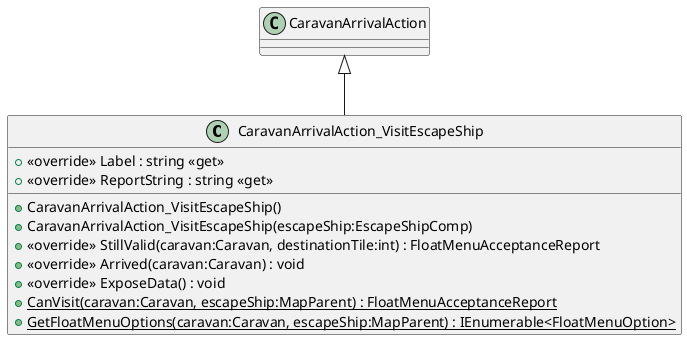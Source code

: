 @startuml
class CaravanArrivalAction_VisitEscapeShip {
    + <<override>> Label : string <<get>>
    + <<override>> ReportString : string <<get>>
    + CaravanArrivalAction_VisitEscapeShip()
    + CaravanArrivalAction_VisitEscapeShip(escapeShip:EscapeShipComp)
    + <<override>> StillValid(caravan:Caravan, destinationTile:int) : FloatMenuAcceptanceReport
    + <<override>> Arrived(caravan:Caravan) : void
    + <<override>> ExposeData() : void
    + {static} CanVisit(caravan:Caravan, escapeShip:MapParent) : FloatMenuAcceptanceReport
    + {static} GetFloatMenuOptions(caravan:Caravan, escapeShip:MapParent) : IEnumerable<FloatMenuOption>
}
CaravanArrivalAction <|-- CaravanArrivalAction_VisitEscapeShip
@enduml
